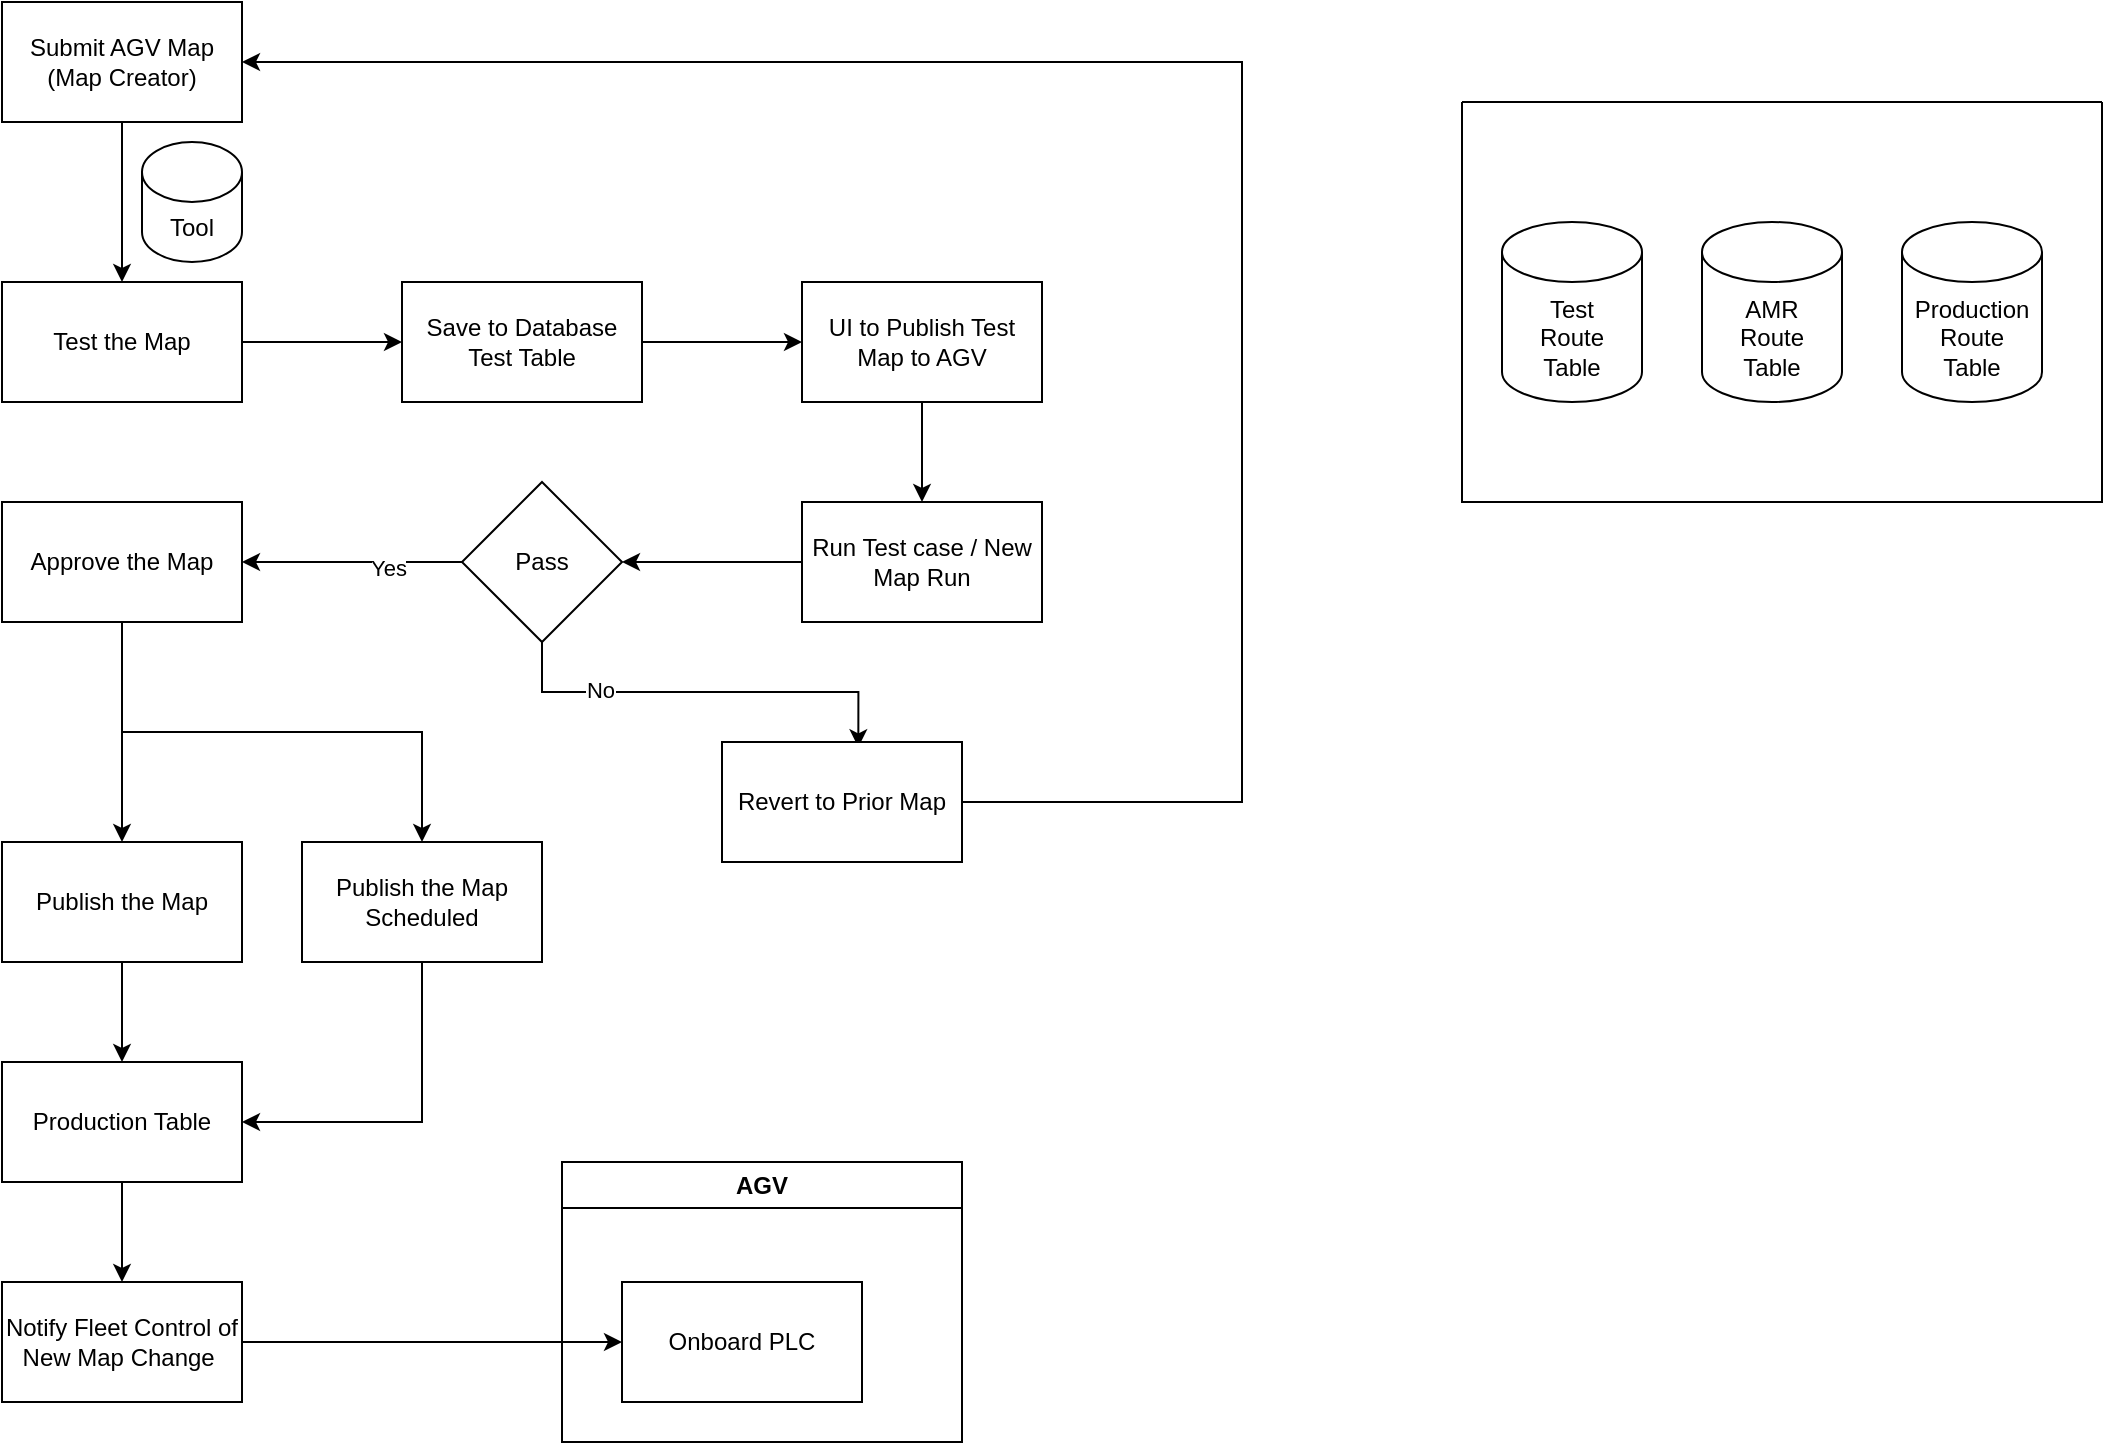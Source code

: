 <mxfile version="24.5.5" type="github" pages="2">
  <diagram name="Page-1" id="2QsnKDRiw-1Jgr29B4CG">
    <mxGraphModel dx="1373" dy="738" grid="1" gridSize="10" guides="1" tooltips="1" connect="1" arrows="1" fold="1" page="1" pageScale="1" pageWidth="1100" pageHeight="850" math="0" shadow="0">
      <root>
        <mxCell id="0" />
        <mxCell id="1" parent="0" />
        <mxCell id="gtfqxJxb_w9fsmuaoTvO-29" value="" style="edgeStyle=orthogonalEdgeStyle;rounded=0;orthogonalLoop=1;jettySize=auto;html=1;" edge="1" parent="1" source="gtfqxJxb_w9fsmuaoTvO-27" target="gtfqxJxb_w9fsmuaoTvO-28">
          <mxGeometry relative="1" as="geometry" />
        </mxCell>
        <mxCell id="gtfqxJxb_w9fsmuaoTvO-27" value="Submit AGV Map&lt;br&gt;(Map Creator)" style="rounded=0;whiteSpace=wrap;html=1;" vertex="1" parent="1">
          <mxGeometry x="50" y="10" width="120" height="60" as="geometry" />
        </mxCell>
        <mxCell id="gtfqxJxb_w9fsmuaoTvO-35" value="" style="edgeStyle=orthogonalEdgeStyle;rounded=0;orthogonalLoop=1;jettySize=auto;html=1;" edge="1" parent="1" source="gtfqxJxb_w9fsmuaoTvO-28" target="gtfqxJxb_w9fsmuaoTvO-34">
          <mxGeometry relative="1" as="geometry" />
        </mxCell>
        <mxCell id="gtfqxJxb_w9fsmuaoTvO-28" value="Test the Map" style="rounded=0;whiteSpace=wrap;html=1;" vertex="1" parent="1">
          <mxGeometry x="50" y="150" width="120" height="60" as="geometry" />
        </mxCell>
        <mxCell id="gtfqxJxb_w9fsmuaoTvO-43" value="" style="edgeStyle=orthogonalEdgeStyle;rounded=0;orthogonalLoop=1;jettySize=auto;html=1;" edge="1" parent="1" source="gtfqxJxb_w9fsmuaoTvO-30" target="gtfqxJxb_w9fsmuaoTvO-32">
          <mxGeometry relative="1" as="geometry" />
        </mxCell>
        <mxCell id="gtfqxJxb_w9fsmuaoTvO-44" style="edgeStyle=orthogonalEdgeStyle;rounded=0;orthogonalLoop=1;jettySize=auto;html=1;exitX=0.5;exitY=1;exitDx=0;exitDy=0;entryX=0.5;entryY=0;entryDx=0;entryDy=0;" edge="1" parent="1" source="gtfqxJxb_w9fsmuaoTvO-30" target="gtfqxJxb_w9fsmuaoTvO-45">
          <mxGeometry relative="1" as="geometry">
            <mxPoint x="260" y="440" as="targetPoint" />
          </mxGeometry>
        </mxCell>
        <mxCell id="gtfqxJxb_w9fsmuaoTvO-30" value="Approve the Map" style="whiteSpace=wrap;html=1;rounded=0;" vertex="1" parent="1">
          <mxGeometry x="50" y="260" width="120" height="60" as="geometry" />
        </mxCell>
        <mxCell id="gtfqxJxb_w9fsmuaoTvO-47" value="" style="edgeStyle=orthogonalEdgeStyle;rounded=0;orthogonalLoop=1;jettySize=auto;html=1;" edge="1" parent="1" source="gtfqxJxb_w9fsmuaoTvO-32" target="gtfqxJxb_w9fsmuaoTvO-46">
          <mxGeometry relative="1" as="geometry" />
        </mxCell>
        <mxCell id="gtfqxJxb_w9fsmuaoTvO-32" value="Publish the Map" style="rounded=0;whiteSpace=wrap;html=1;" vertex="1" parent="1">
          <mxGeometry x="50" y="430" width="120" height="60" as="geometry" />
        </mxCell>
        <mxCell id="gtfqxJxb_w9fsmuaoTvO-37" value="" style="edgeStyle=orthogonalEdgeStyle;rounded=0;orthogonalLoop=1;jettySize=auto;html=1;" edge="1" parent="1" source="gtfqxJxb_w9fsmuaoTvO-34" target="gtfqxJxb_w9fsmuaoTvO-36">
          <mxGeometry relative="1" as="geometry" />
        </mxCell>
        <mxCell id="gtfqxJxb_w9fsmuaoTvO-34" value="Save to Database&lt;br&gt;Test Table" style="rounded=0;whiteSpace=wrap;html=1;" vertex="1" parent="1">
          <mxGeometry x="250" y="150" width="120" height="60" as="geometry" />
        </mxCell>
        <mxCell id="gtfqxJxb_w9fsmuaoTvO-39" value="" style="edgeStyle=orthogonalEdgeStyle;rounded=0;orthogonalLoop=1;jettySize=auto;html=1;" edge="1" parent="1" source="gtfqxJxb_w9fsmuaoTvO-36" target="gtfqxJxb_w9fsmuaoTvO-38">
          <mxGeometry relative="1" as="geometry" />
        </mxCell>
        <mxCell id="gtfqxJxb_w9fsmuaoTvO-36" value="UI to Publish Test Map to AGV" style="whiteSpace=wrap;html=1;rounded=0;" vertex="1" parent="1">
          <mxGeometry x="450" y="150" width="120" height="60" as="geometry" />
        </mxCell>
        <mxCell id="gtfqxJxb_w9fsmuaoTvO-42" style="edgeStyle=orthogonalEdgeStyle;rounded=0;orthogonalLoop=1;jettySize=auto;html=1;exitX=0;exitY=0.5;exitDx=0;exitDy=0;entryX=1;entryY=0.5;entryDx=0;entryDy=0;" edge="1" parent="1" source="gtfqxJxb_w9fsmuaoTvO-38" target="gtfqxJxb_w9fsmuaoTvO-40">
          <mxGeometry relative="1" as="geometry" />
        </mxCell>
        <mxCell id="gtfqxJxb_w9fsmuaoTvO-38" value="Run Test case / New Map Run" style="rounded=0;whiteSpace=wrap;html=1;" vertex="1" parent="1">
          <mxGeometry x="450" y="260" width="120" height="60" as="geometry" />
        </mxCell>
        <mxCell id="gtfqxJxb_w9fsmuaoTvO-41" style="edgeStyle=orthogonalEdgeStyle;rounded=0;orthogonalLoop=1;jettySize=auto;html=1;entryX=1;entryY=0.5;entryDx=0;entryDy=0;" edge="1" parent="1" source="gtfqxJxb_w9fsmuaoTvO-40" target="gtfqxJxb_w9fsmuaoTvO-30">
          <mxGeometry relative="1" as="geometry" />
        </mxCell>
        <mxCell id="gtfqxJxb_w9fsmuaoTvO-56" value="Yes" style="edgeLabel;html=1;align=center;verticalAlign=middle;resizable=0;points=[];" vertex="1" connectable="0" parent="gtfqxJxb_w9fsmuaoTvO-41">
          <mxGeometry x="-0.319" y="3" relative="1" as="geometry">
            <mxPoint as="offset" />
          </mxGeometry>
        </mxCell>
        <mxCell id="gtfqxJxb_w9fsmuaoTvO-54" style="edgeStyle=orthogonalEdgeStyle;rounded=0;orthogonalLoop=1;jettySize=auto;html=1;exitX=0.5;exitY=1;exitDx=0;exitDy=0;entryX=0.568;entryY=0.044;entryDx=0;entryDy=0;entryPerimeter=0;" edge="1" parent="1" source="gtfqxJxb_w9fsmuaoTvO-40" target="gtfqxJxb_w9fsmuaoTvO-55">
          <mxGeometry relative="1" as="geometry">
            <mxPoint x="490" y="390" as="targetPoint" />
          </mxGeometry>
        </mxCell>
        <mxCell id="gtfqxJxb_w9fsmuaoTvO-57" value="No" style="edgeLabel;html=1;align=center;verticalAlign=middle;resizable=0;points=[];" vertex="1" connectable="0" parent="gtfqxJxb_w9fsmuaoTvO-54">
          <mxGeometry x="-0.491" y="1" relative="1" as="geometry">
            <mxPoint as="offset" />
          </mxGeometry>
        </mxCell>
        <mxCell id="gtfqxJxb_w9fsmuaoTvO-40" value="Pass" style="rhombus;whiteSpace=wrap;html=1;rounded=0;" vertex="1" parent="1">
          <mxGeometry x="280" y="250" width="80" height="80" as="geometry" />
        </mxCell>
        <mxCell id="gtfqxJxb_w9fsmuaoTvO-48" style="edgeStyle=orthogonalEdgeStyle;rounded=0;orthogonalLoop=1;jettySize=auto;html=1;entryX=1;entryY=0.5;entryDx=0;entryDy=0;exitX=0.5;exitY=1;exitDx=0;exitDy=0;" edge="1" parent="1" source="gtfqxJxb_w9fsmuaoTvO-45" target="gtfqxJxb_w9fsmuaoTvO-46">
          <mxGeometry relative="1" as="geometry" />
        </mxCell>
        <mxCell id="gtfqxJxb_w9fsmuaoTvO-45" value="Publish the Map&lt;br&gt;Scheduled" style="rounded=0;whiteSpace=wrap;html=1;" vertex="1" parent="1">
          <mxGeometry x="200" y="430" width="120" height="60" as="geometry" />
        </mxCell>
        <mxCell id="gtfqxJxb_w9fsmuaoTvO-50" value="" style="edgeStyle=orthogonalEdgeStyle;rounded=0;orthogonalLoop=1;jettySize=auto;html=1;" edge="1" parent="1" source="gtfqxJxb_w9fsmuaoTvO-46" target="gtfqxJxb_w9fsmuaoTvO-49">
          <mxGeometry relative="1" as="geometry" />
        </mxCell>
        <mxCell id="gtfqxJxb_w9fsmuaoTvO-46" value="Production Table" style="whiteSpace=wrap;html=1;rounded=0;" vertex="1" parent="1">
          <mxGeometry x="50" y="540" width="120" height="60" as="geometry" />
        </mxCell>
        <mxCell id="gtfqxJxb_w9fsmuaoTvO-52" value="" style="edgeStyle=orthogonalEdgeStyle;rounded=0;orthogonalLoop=1;jettySize=auto;html=1;" edge="1" parent="1" source="gtfqxJxb_w9fsmuaoTvO-49" target="gtfqxJxb_w9fsmuaoTvO-51">
          <mxGeometry relative="1" as="geometry" />
        </mxCell>
        <mxCell id="gtfqxJxb_w9fsmuaoTvO-49" value="Notify Fleet Control of New Map Change&amp;nbsp;" style="rounded=0;whiteSpace=wrap;html=1;" vertex="1" parent="1">
          <mxGeometry x="50" y="650" width="120" height="60" as="geometry" />
        </mxCell>
        <mxCell id="gtfqxJxb_w9fsmuaoTvO-53" value="AGV" style="swimlane;whiteSpace=wrap;html=1;" vertex="1" parent="1">
          <mxGeometry x="330" y="590" width="200" height="140" as="geometry" />
        </mxCell>
        <mxCell id="gtfqxJxb_w9fsmuaoTvO-51" value="Onboard PLC" style="rounded=0;whiteSpace=wrap;html=1;" vertex="1" parent="gtfqxJxb_w9fsmuaoTvO-53">
          <mxGeometry x="30" y="60" width="120" height="60" as="geometry" />
        </mxCell>
        <mxCell id="gtfqxJxb_w9fsmuaoTvO-58" style="edgeStyle=orthogonalEdgeStyle;rounded=0;orthogonalLoop=1;jettySize=auto;html=1;entryX=1;entryY=0.5;entryDx=0;entryDy=0;exitX=1;exitY=0.5;exitDx=0;exitDy=0;" edge="1" parent="1" source="gtfqxJxb_w9fsmuaoTvO-55" target="gtfqxJxb_w9fsmuaoTvO-27">
          <mxGeometry relative="1" as="geometry">
            <Array as="points">
              <mxPoint x="530" y="410" />
              <mxPoint x="670" y="410" />
              <mxPoint x="670" y="40" />
            </Array>
          </mxGeometry>
        </mxCell>
        <mxCell id="gtfqxJxb_w9fsmuaoTvO-55" value="Revert to Prior Map" style="rounded=0;whiteSpace=wrap;html=1;" vertex="1" parent="1">
          <mxGeometry x="410" y="380" width="120" height="60" as="geometry" />
        </mxCell>
        <mxCell id="O596VaCGOFfERrqbKhC0-1" value="Tool" style="shape=cylinder3;whiteSpace=wrap;html=1;boundedLbl=1;backgroundOutline=1;size=15;" vertex="1" parent="1">
          <mxGeometry x="120" y="80" width="50" height="60" as="geometry" />
        </mxCell>
        <mxCell id="O596VaCGOFfERrqbKhC0-2" value="" style="swimlane;startSize=0;" vertex="1" parent="1">
          <mxGeometry x="780" y="60" width="320" height="200" as="geometry" />
        </mxCell>
        <mxCell id="O596VaCGOFfERrqbKhC0-3" value="Test &lt;br&gt;Route &lt;br&gt;Table" style="shape=cylinder3;whiteSpace=wrap;html=1;boundedLbl=1;backgroundOutline=1;size=15;" vertex="1" parent="O596VaCGOFfERrqbKhC0-2">
          <mxGeometry x="20" y="60" width="70" height="90" as="geometry" />
        </mxCell>
        <mxCell id="O596VaCGOFfERrqbKhC0-4" value="Production&lt;br&gt;Route &lt;br&gt;Table" style="shape=cylinder3;whiteSpace=wrap;html=1;boundedLbl=1;backgroundOutline=1;size=15;" vertex="1" parent="O596VaCGOFfERrqbKhC0-2">
          <mxGeometry x="220" y="60" width="70" height="90" as="geometry" />
        </mxCell>
        <mxCell id="O596VaCGOFfERrqbKhC0-5" value="AMR&lt;br&gt;Route&lt;br&gt;Table" style="shape=cylinder3;whiteSpace=wrap;html=1;boundedLbl=1;backgroundOutline=1;size=15;" vertex="1" parent="O596VaCGOFfERrqbKhC0-2">
          <mxGeometry x="120" y="60" width="70" height="90" as="geometry" />
        </mxCell>
      </root>
    </mxGraphModel>
  </diagram>
  <diagram id="joWZ4Cx2ofpWfaejvBcC" name="Page-2">
    <mxGraphModel dx="1647" dy="886" grid="1" gridSize="10" guides="1" tooltips="1" connect="1" arrows="1" fold="1" page="1" pageScale="1" pageWidth="1100" pageHeight="850" math="0" shadow="0">
      <root>
        <mxCell id="0" />
        <mxCell id="1" parent="0" />
        <mxCell id="CudZy5JcgU4NilBfuUSl-1" value="Tool" style="shape=cylinder3;whiteSpace=wrap;html=1;boundedLbl=1;backgroundOutline=1;size=15;" vertex="1" parent="1">
          <mxGeometry x="360" y="260" width="70" height="90" as="geometry" />
        </mxCell>
        <mxCell id="CudZy5JcgU4NilBfuUSl-4" value="" style="swimlane;startSize=0;" vertex="1" parent="1">
          <mxGeometry x="450" y="350" width="320" height="200" as="geometry" />
        </mxCell>
        <mxCell id="CudZy5JcgU4NilBfuUSl-2" value="Test &lt;br&gt;Route &lt;br&gt;Table" style="shape=cylinder3;whiteSpace=wrap;html=1;boundedLbl=1;backgroundOutline=1;size=15;" vertex="1" parent="CudZy5JcgU4NilBfuUSl-4">
          <mxGeometry x="20" y="60" width="70" height="90" as="geometry" />
        </mxCell>
        <mxCell id="CudZy5JcgU4NilBfuUSl-3" value="Production&lt;br&gt;Route &lt;br&gt;Table" style="shape=cylinder3;whiteSpace=wrap;html=1;boundedLbl=1;backgroundOutline=1;size=15;" vertex="1" parent="CudZy5JcgU4NilBfuUSl-4">
          <mxGeometry x="220" y="60" width="70" height="90" as="geometry" />
        </mxCell>
        <mxCell id="CudZy5JcgU4NilBfuUSl-5" value="AMR&lt;br&gt;Route&lt;br&gt;Table" style="shape=cylinder3;whiteSpace=wrap;html=1;boundedLbl=1;backgroundOutline=1;size=15;" vertex="1" parent="CudZy5JcgU4NilBfuUSl-4">
          <mxGeometry x="120" y="60" width="70" height="90" as="geometry" />
        </mxCell>
      </root>
    </mxGraphModel>
  </diagram>
</mxfile>
